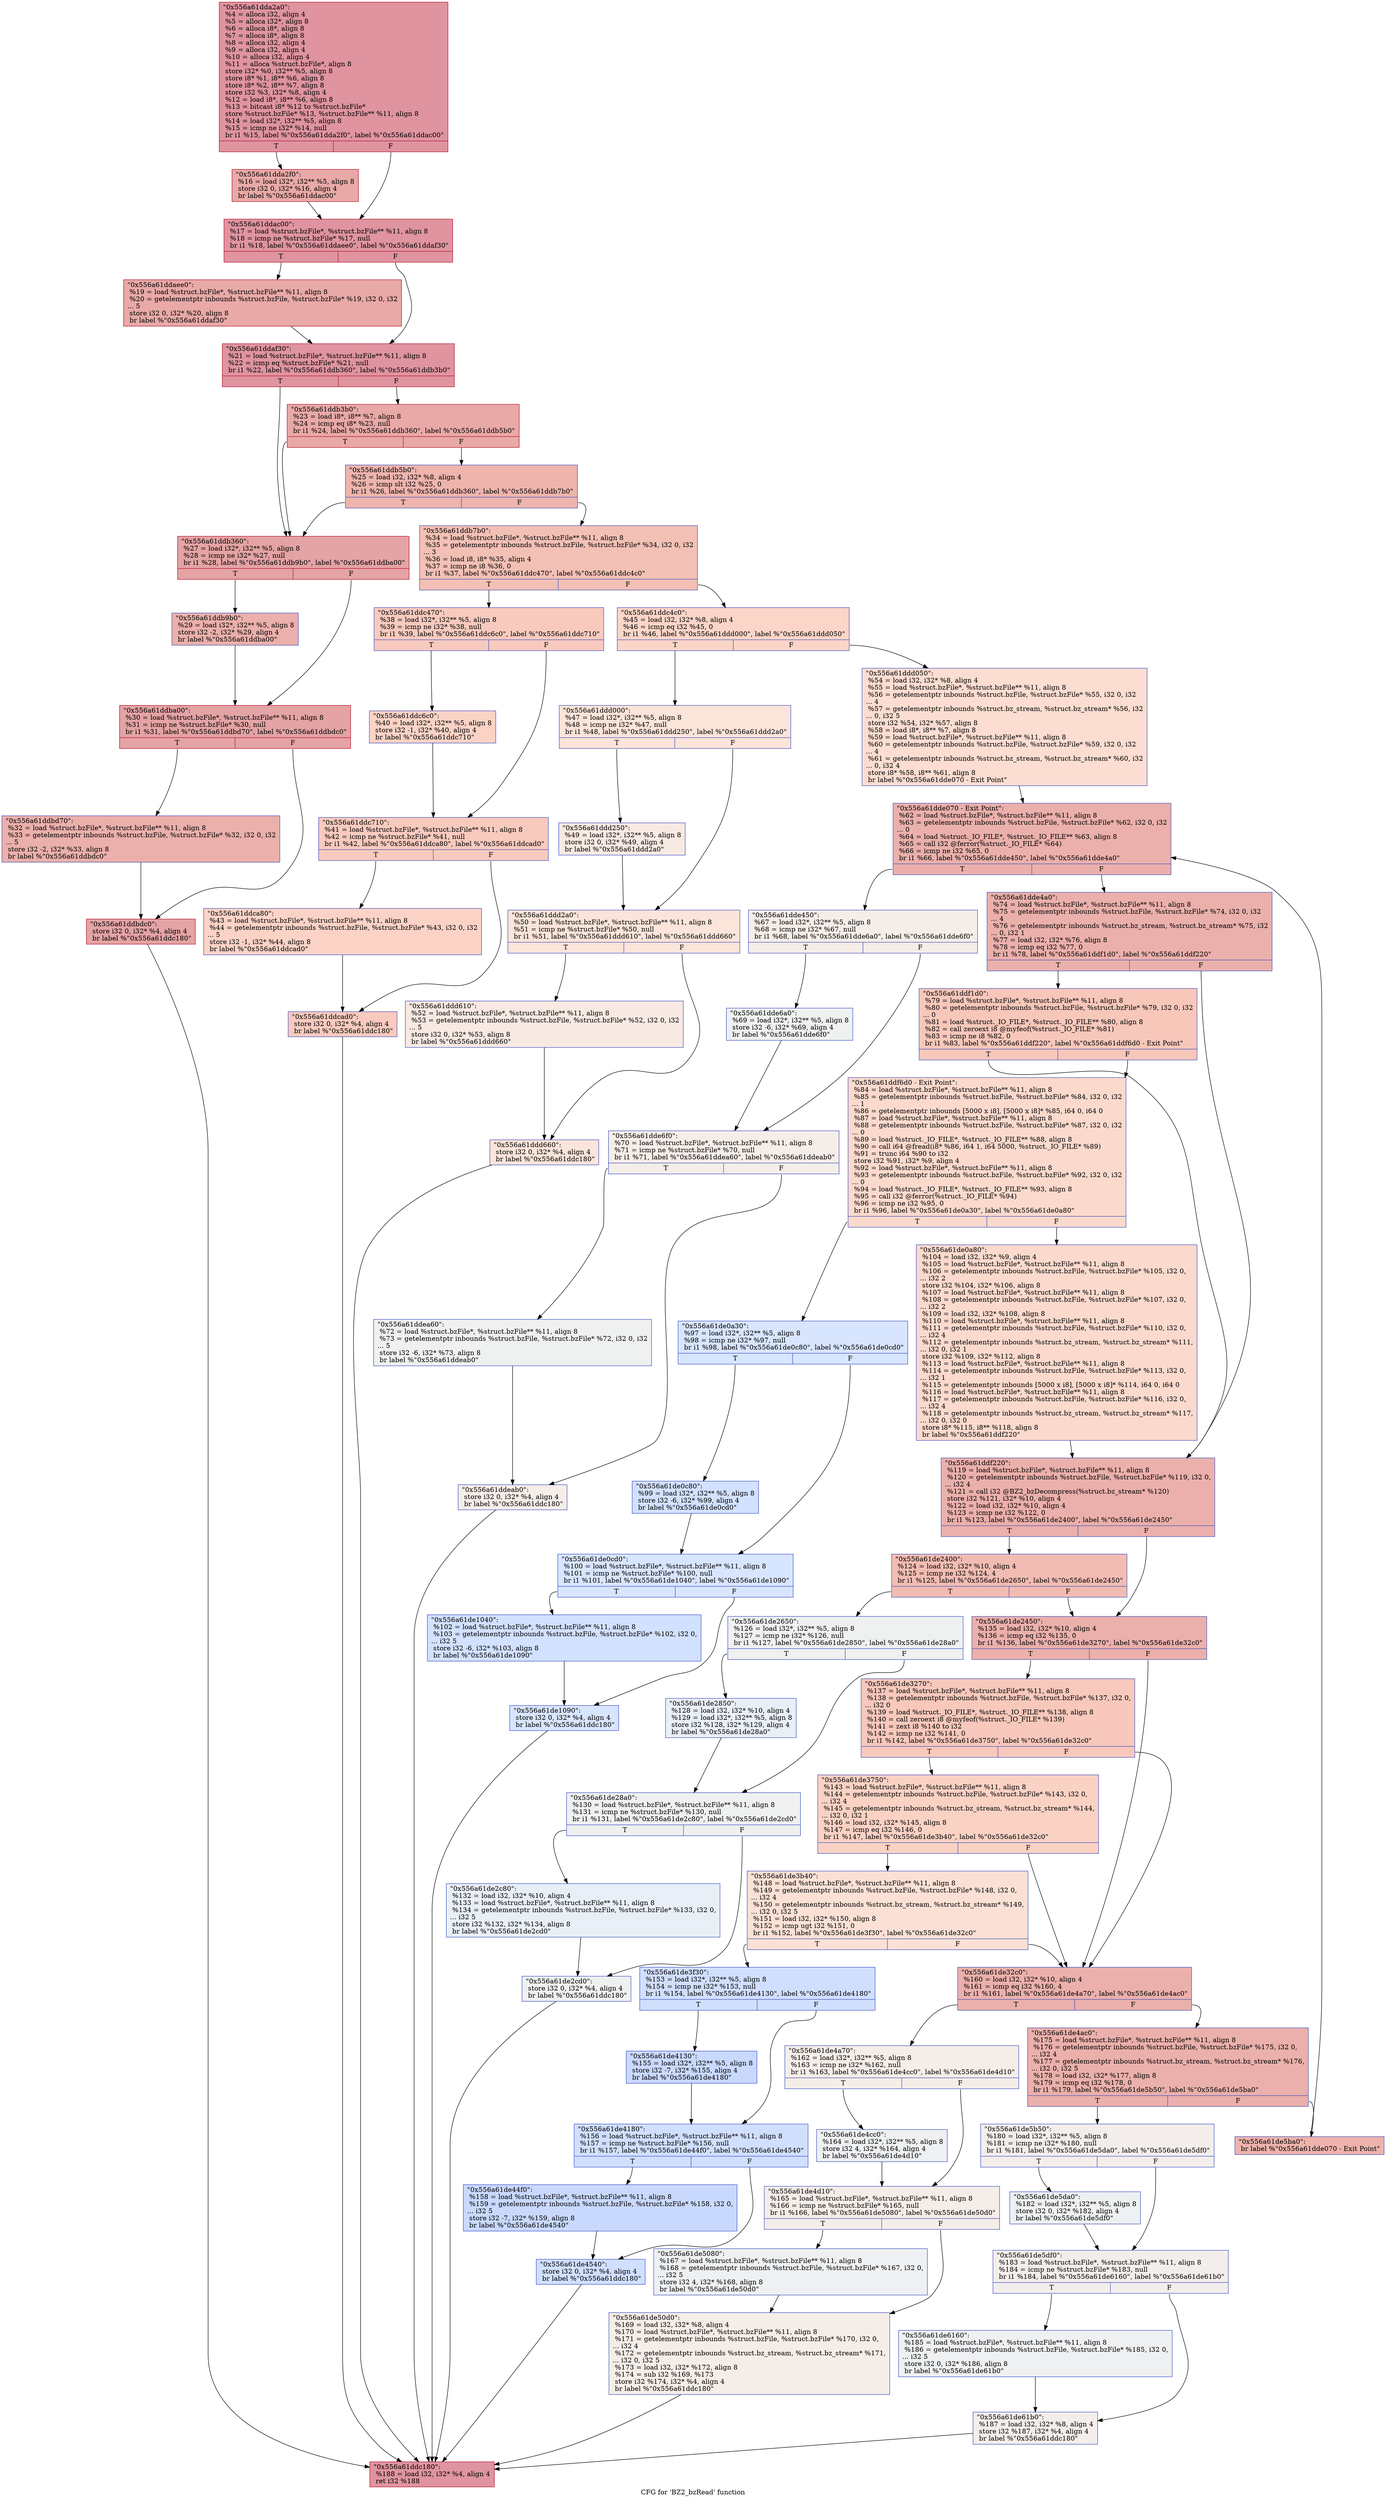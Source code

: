 digraph "CFG for 'BZ2_bzRead' function" {
	label="CFG for 'BZ2_bzRead' function";

	Node0x556a61dda2a0 [shape=record,color="#b70d28ff", style=filled, fillcolor="#b70d2870",label="{\"0x556a61dda2a0\":\l  %4 = alloca i32, align 4\l  %5 = alloca i32*, align 8\l  %6 = alloca i8*, align 8\l  %7 = alloca i8*, align 8\l  %8 = alloca i32, align 4\l  %9 = alloca i32, align 4\l  %10 = alloca i32, align 4\l  %11 = alloca %struct.bzFile*, align 8\l  store i32* %0, i32** %5, align 8\l  store i8* %1, i8** %6, align 8\l  store i8* %2, i8** %7, align 8\l  store i32 %3, i32* %8, align 4\l  %12 = load i8*, i8** %6, align 8\l  %13 = bitcast i8* %12 to %struct.bzFile*\l  store %struct.bzFile* %13, %struct.bzFile** %11, align 8\l  %14 = load i32*, i32** %5, align 8\l  %15 = icmp ne i32* %14, null\l  br i1 %15, label %\"0x556a61dda2f0\", label %\"0x556a61ddac00\"\l|{<s0>T|<s1>F}}"];
	Node0x556a61dda2a0:s0 -> Node0x556a61dda2f0;
	Node0x556a61dda2a0:s1 -> Node0x556a61ddac00;
	Node0x556a61dda2f0 [shape=record,color="#b70d28ff", style=filled, fillcolor="#ca3b3770",label="{\"0x556a61dda2f0\":                                 \l  %16 = load i32*, i32** %5, align 8\l  store i32 0, i32* %16, align 4\l  br label %\"0x556a61ddac00\"\l}"];
	Node0x556a61dda2f0 -> Node0x556a61ddac00;
	Node0x556a61ddac00 [shape=record,color="#b70d28ff", style=filled, fillcolor="#b70d2870",label="{\"0x556a61ddac00\":                                 \l  %17 = load %struct.bzFile*, %struct.bzFile** %11, align 8\l  %18 = icmp ne %struct.bzFile* %17, null\l  br i1 %18, label %\"0x556a61ddaee0\", label %\"0x556a61ddaf30\"\l|{<s0>T|<s1>F}}"];
	Node0x556a61ddac00:s0 -> Node0x556a61ddaee0;
	Node0x556a61ddac00:s1 -> Node0x556a61ddaf30;
	Node0x556a61ddaee0 [shape=record,color="#b70d28ff", style=filled, fillcolor="#ca3b3770",label="{\"0x556a61ddaee0\":                                 \l  %19 = load %struct.bzFile*, %struct.bzFile** %11, align 8\l  %20 = getelementptr inbounds %struct.bzFile, %struct.bzFile* %19, i32 0, i32\l... 5\l  store i32 0, i32* %20, align 8\l  br label %\"0x556a61ddaf30\"\l}"];
	Node0x556a61ddaee0 -> Node0x556a61ddaf30;
	Node0x556a61ddaf30 [shape=record,color="#b70d28ff", style=filled, fillcolor="#b70d2870",label="{\"0x556a61ddaf30\":                                 \l  %21 = load %struct.bzFile*, %struct.bzFile** %11, align 8\l  %22 = icmp eq %struct.bzFile* %21, null\l  br i1 %22, label %\"0x556a61ddb360\", label %\"0x556a61ddb3b0\"\l|{<s0>T|<s1>F}}"];
	Node0x556a61ddaf30:s0 -> Node0x556a61ddb360;
	Node0x556a61ddaf30:s1 -> Node0x556a61ddb3b0;
	Node0x556a61ddb3b0 [shape=record,color="#b70d28ff", style=filled, fillcolor="#ca3b3770",label="{\"0x556a61ddb3b0\":                                 \l  %23 = load i8*, i8** %7, align 8\l  %24 = icmp eq i8* %23, null\l  br i1 %24, label %\"0x556a61ddb360\", label %\"0x556a61ddb5b0\"\l|{<s0>T|<s1>F}}"];
	Node0x556a61ddb3b0:s0 -> Node0x556a61ddb360;
	Node0x556a61ddb3b0:s1 -> Node0x556a61ddb5b0;
	Node0x556a61ddb5b0 [shape=record,color="#3d50c3ff", style=filled, fillcolor="#d8564670",label="{\"0x556a61ddb5b0\":                                 \l  %25 = load i32, i32* %8, align 4\l  %26 = icmp slt i32 %25, 0\l  br i1 %26, label %\"0x556a61ddb360\", label %\"0x556a61ddb7b0\"\l|{<s0>T|<s1>F}}"];
	Node0x556a61ddb5b0:s0 -> Node0x556a61ddb360;
	Node0x556a61ddb5b0:s1 -> Node0x556a61ddb7b0;
	Node0x556a61ddb360 [shape=record,color="#b70d28ff", style=filled, fillcolor="#c32e3170",label="{\"0x556a61ddb360\":                                 \l  %27 = load i32*, i32** %5, align 8\l  %28 = icmp ne i32* %27, null\l  br i1 %28, label %\"0x556a61ddb9b0\", label %\"0x556a61ddba00\"\l|{<s0>T|<s1>F}}"];
	Node0x556a61ddb360:s0 -> Node0x556a61ddb9b0;
	Node0x556a61ddb360:s1 -> Node0x556a61ddba00;
	Node0x556a61ddb9b0 [shape=record,color="#3d50c3ff", style=filled, fillcolor="#d24b4070",label="{\"0x556a61ddb9b0\":                                 \l  %29 = load i32*, i32** %5, align 8\l  store i32 -2, i32* %29, align 4\l  br label %\"0x556a61ddba00\"\l}"];
	Node0x556a61ddb9b0 -> Node0x556a61ddba00;
	Node0x556a61ddba00 [shape=record,color="#b70d28ff", style=filled, fillcolor="#c32e3170",label="{\"0x556a61ddba00\":                                 \l  %30 = load %struct.bzFile*, %struct.bzFile** %11, align 8\l  %31 = icmp ne %struct.bzFile* %30, null\l  br i1 %31, label %\"0x556a61ddbd70\", label %\"0x556a61ddbdc0\"\l|{<s0>T|<s1>F}}"];
	Node0x556a61ddba00:s0 -> Node0x556a61ddbd70;
	Node0x556a61ddba00:s1 -> Node0x556a61ddbdc0;
	Node0x556a61ddbd70 [shape=record,color="#3d50c3ff", style=filled, fillcolor="#d24b4070",label="{\"0x556a61ddbd70\":                                 \l  %32 = load %struct.bzFile*, %struct.bzFile** %11, align 8\l  %33 = getelementptr inbounds %struct.bzFile, %struct.bzFile* %32, i32 0, i32\l... 5\l  store i32 -2, i32* %33, align 8\l  br label %\"0x556a61ddbdc0\"\l}"];
	Node0x556a61ddbd70 -> Node0x556a61ddbdc0;
	Node0x556a61ddbdc0 [shape=record,color="#b70d28ff", style=filled, fillcolor="#c32e3170",label="{\"0x556a61ddbdc0\":                                 \l  store i32 0, i32* %4, align 4\l  br label %\"0x556a61ddc180\"\l}"];
	Node0x556a61ddbdc0 -> Node0x556a61ddc180;
	Node0x556a61ddb7b0 [shape=record,color="#3d50c3ff", style=filled, fillcolor="#e5705870",label="{\"0x556a61ddb7b0\":                                 \l  %34 = load %struct.bzFile*, %struct.bzFile** %11, align 8\l  %35 = getelementptr inbounds %struct.bzFile, %struct.bzFile* %34, i32 0, i32\l... 3\l  %36 = load i8, i8* %35, align 4\l  %37 = icmp ne i8 %36, 0\l  br i1 %37, label %\"0x556a61ddc470\", label %\"0x556a61ddc4c0\"\l|{<s0>T|<s1>F}}"];
	Node0x556a61ddb7b0:s0 -> Node0x556a61ddc470;
	Node0x556a61ddb7b0:s1 -> Node0x556a61ddc4c0;
	Node0x556a61ddc470 [shape=record,color="#3d50c3ff", style=filled, fillcolor="#ef886b70",label="{\"0x556a61ddc470\":                                 \l  %38 = load i32*, i32** %5, align 8\l  %39 = icmp ne i32* %38, null\l  br i1 %39, label %\"0x556a61ddc6c0\", label %\"0x556a61ddc710\"\l|{<s0>T|<s1>F}}"];
	Node0x556a61ddc470:s0 -> Node0x556a61ddc6c0;
	Node0x556a61ddc470:s1 -> Node0x556a61ddc710;
	Node0x556a61ddc6c0 [shape=record,color="#3d50c3ff", style=filled, fillcolor="#f59c7d70",label="{\"0x556a61ddc6c0\":                                 \l  %40 = load i32*, i32** %5, align 8\l  store i32 -1, i32* %40, align 4\l  br label %\"0x556a61ddc710\"\l}"];
	Node0x556a61ddc6c0 -> Node0x556a61ddc710;
	Node0x556a61ddc710 [shape=record,color="#3d50c3ff", style=filled, fillcolor="#ef886b70",label="{\"0x556a61ddc710\":                                 \l  %41 = load %struct.bzFile*, %struct.bzFile** %11, align 8\l  %42 = icmp ne %struct.bzFile* %41, null\l  br i1 %42, label %\"0x556a61ddca80\", label %\"0x556a61ddcad0\"\l|{<s0>T|<s1>F}}"];
	Node0x556a61ddc710:s0 -> Node0x556a61ddca80;
	Node0x556a61ddc710:s1 -> Node0x556a61ddcad0;
	Node0x556a61ddca80 [shape=record,color="#3d50c3ff", style=filled, fillcolor="#f59c7d70",label="{\"0x556a61ddca80\":                                 \l  %43 = load %struct.bzFile*, %struct.bzFile** %11, align 8\l  %44 = getelementptr inbounds %struct.bzFile, %struct.bzFile* %43, i32 0, i32\l... 5\l  store i32 -1, i32* %44, align 8\l  br label %\"0x556a61ddcad0\"\l}"];
	Node0x556a61ddca80 -> Node0x556a61ddcad0;
	Node0x556a61ddcad0 [shape=record,color="#3d50c3ff", style=filled, fillcolor="#ef886b70",label="{\"0x556a61ddcad0\":                                 \l  store i32 0, i32* %4, align 4\l  br label %\"0x556a61ddc180\"\l}"];
	Node0x556a61ddcad0 -> Node0x556a61ddc180;
	Node0x556a61ddc4c0 [shape=record,color="#3d50c3ff", style=filled, fillcolor="#f5a08170",label="{\"0x556a61ddc4c0\":                                 \l  %45 = load i32, i32* %8, align 4\l  %46 = icmp eq i32 %45, 0\l  br i1 %46, label %\"0x556a61ddd000\", label %\"0x556a61ddd050\"\l|{<s0>T|<s1>F}}"];
	Node0x556a61ddc4c0:s0 -> Node0x556a61ddd000;
	Node0x556a61ddc4c0:s1 -> Node0x556a61ddd050;
	Node0x556a61ddd000 [shape=record,color="#3d50c3ff", style=filled, fillcolor="#f5c1a970",label="{\"0x556a61ddd000\":                                 \l  %47 = load i32*, i32** %5, align 8\l  %48 = icmp ne i32* %47, null\l  br i1 %48, label %\"0x556a61ddd250\", label %\"0x556a61ddd2a0\"\l|{<s0>T|<s1>F}}"];
	Node0x556a61ddd000:s0 -> Node0x556a61ddd250;
	Node0x556a61ddd000:s1 -> Node0x556a61ddd2a0;
	Node0x556a61ddd250 [shape=record,color="#3d50c3ff", style=filled, fillcolor="#efcebd70",label="{\"0x556a61ddd250\":                                 \l  %49 = load i32*, i32** %5, align 8\l  store i32 0, i32* %49, align 4\l  br label %\"0x556a61ddd2a0\"\l}"];
	Node0x556a61ddd250 -> Node0x556a61ddd2a0;
	Node0x556a61ddd2a0 [shape=record,color="#3d50c3ff", style=filled, fillcolor="#f5c1a970",label="{\"0x556a61ddd2a0\":                                 \l  %50 = load %struct.bzFile*, %struct.bzFile** %11, align 8\l  %51 = icmp ne %struct.bzFile* %50, null\l  br i1 %51, label %\"0x556a61ddd610\", label %\"0x556a61ddd660\"\l|{<s0>T|<s1>F}}"];
	Node0x556a61ddd2a0:s0 -> Node0x556a61ddd610;
	Node0x556a61ddd2a0:s1 -> Node0x556a61ddd660;
	Node0x556a61ddd610 [shape=record,color="#3d50c3ff", style=filled, fillcolor="#efcebd70",label="{\"0x556a61ddd610\":                                 \l  %52 = load %struct.bzFile*, %struct.bzFile** %11, align 8\l  %53 = getelementptr inbounds %struct.bzFile, %struct.bzFile* %52, i32 0, i32\l... 5\l  store i32 0, i32* %53, align 8\l  br label %\"0x556a61ddd660\"\l}"];
	Node0x556a61ddd610 -> Node0x556a61ddd660;
	Node0x556a61ddd660 [shape=record,color="#3d50c3ff", style=filled, fillcolor="#f5c1a970",label="{\"0x556a61ddd660\":                                 \l  store i32 0, i32* %4, align 4\l  br label %\"0x556a61ddc180\"\l}"];
	Node0x556a61ddd660 -> Node0x556a61ddc180;
	Node0x556a61ddd050 [shape=record,color="#3d50c3ff", style=filled, fillcolor="#f7b39670",label="{\"0x556a61ddd050\":                                 \l  %54 = load i32, i32* %8, align 4\l  %55 = load %struct.bzFile*, %struct.bzFile** %11, align 8\l  %56 = getelementptr inbounds %struct.bzFile, %struct.bzFile* %55, i32 0, i32\l... 4\l  %57 = getelementptr inbounds %struct.bz_stream, %struct.bz_stream* %56, i32\l... 0, i32 5\l  store i32 %54, i32* %57, align 8\l  %58 = load i8*, i8** %7, align 8\l  %59 = load %struct.bzFile*, %struct.bzFile** %11, align 8\l  %60 = getelementptr inbounds %struct.bzFile, %struct.bzFile* %59, i32 0, i32\l... 4\l  %61 = getelementptr inbounds %struct.bz_stream, %struct.bz_stream* %60, i32\l... 0, i32 4\l  store i8* %58, i8** %61, align 8\l  br label %\"0x556a61dde070 - Exit Point\"\l}"];
	Node0x556a61ddd050 -> Node0x556a61dde070;
	Node0x556a61dde070 [shape=record,color="#3d50c3ff", style=filled, fillcolor="#d24b4070",label="{\"0x556a61dde070 - Exit Point\":                    \l  %62 = load %struct.bzFile*, %struct.bzFile** %11, align 8\l  %63 = getelementptr inbounds %struct.bzFile, %struct.bzFile* %62, i32 0, i32\l... 0\l  %64 = load %struct._IO_FILE*, %struct._IO_FILE** %63, align 8\l  %65 = call i32 @ferror(%struct._IO_FILE* %64)\l  %66 = icmp ne i32 %65, 0\l  br i1 %66, label %\"0x556a61dde450\", label %\"0x556a61dde4a0\"\l|{<s0>T|<s1>F}}"];
	Node0x556a61dde070:s0 -> Node0x556a61dde450;
	Node0x556a61dde070:s1 -> Node0x556a61dde4a0;
	Node0x556a61dde450 [shape=record,color="#3d50c3ff", style=filled, fillcolor="#e8d6cc70",label="{\"0x556a61dde450\":                                 \l  %67 = load i32*, i32** %5, align 8\l  %68 = icmp ne i32* %67, null\l  br i1 %68, label %\"0x556a61dde6a0\", label %\"0x556a61dde6f0\"\l|{<s0>T|<s1>F}}"];
	Node0x556a61dde450:s0 -> Node0x556a61dde6a0;
	Node0x556a61dde450:s1 -> Node0x556a61dde6f0;
	Node0x556a61dde6a0 [shape=record,color="#3d50c3ff", style=filled, fillcolor="#dbdcde70",label="{\"0x556a61dde6a0\":                                 \l  %69 = load i32*, i32** %5, align 8\l  store i32 -6, i32* %69, align 4\l  br label %\"0x556a61dde6f0\"\l}"];
	Node0x556a61dde6a0 -> Node0x556a61dde6f0;
	Node0x556a61dde6f0 [shape=record,color="#3d50c3ff", style=filled, fillcolor="#e8d6cc70",label="{\"0x556a61dde6f0\":                                 \l  %70 = load %struct.bzFile*, %struct.bzFile** %11, align 8\l  %71 = icmp ne %struct.bzFile* %70, null\l  br i1 %71, label %\"0x556a61ddea60\", label %\"0x556a61ddeab0\"\l|{<s0>T|<s1>F}}"];
	Node0x556a61dde6f0:s0 -> Node0x556a61ddea60;
	Node0x556a61dde6f0:s1 -> Node0x556a61ddeab0;
	Node0x556a61ddea60 [shape=record,color="#3d50c3ff", style=filled, fillcolor="#dbdcde70",label="{\"0x556a61ddea60\":                                 \l  %72 = load %struct.bzFile*, %struct.bzFile** %11, align 8\l  %73 = getelementptr inbounds %struct.bzFile, %struct.bzFile* %72, i32 0, i32\l... 5\l  store i32 -6, i32* %73, align 8\l  br label %\"0x556a61ddeab0\"\l}"];
	Node0x556a61ddea60 -> Node0x556a61ddeab0;
	Node0x556a61ddeab0 [shape=record,color="#3d50c3ff", style=filled, fillcolor="#e8d6cc70",label="{\"0x556a61ddeab0\":                                 \l  store i32 0, i32* %4, align 4\l  br label %\"0x556a61ddc180\"\l}"];
	Node0x556a61ddeab0 -> Node0x556a61ddc180;
	Node0x556a61dde4a0 [shape=record,color="#3d50c3ff", style=filled, fillcolor="#d24b4070",label="{\"0x556a61dde4a0\":                                 \l  %74 = load %struct.bzFile*, %struct.bzFile** %11, align 8\l  %75 = getelementptr inbounds %struct.bzFile, %struct.bzFile* %74, i32 0, i32\l... 4\l  %76 = getelementptr inbounds %struct.bz_stream, %struct.bz_stream* %75, i32\l... 0, i32 1\l  %77 = load i32, i32* %76, align 8\l  %78 = icmp eq i32 %77, 0\l  br i1 %78, label %\"0x556a61ddf1d0\", label %\"0x556a61ddf220\"\l|{<s0>T|<s1>F}}"];
	Node0x556a61dde4a0:s0 -> Node0x556a61ddf1d0;
	Node0x556a61dde4a0:s1 -> Node0x556a61ddf220;
	Node0x556a61ddf1d0 [shape=record,color="#3d50c3ff", style=filled, fillcolor="#ec7f6370",label="{\"0x556a61ddf1d0\":                                 \l  %79 = load %struct.bzFile*, %struct.bzFile** %11, align 8\l  %80 = getelementptr inbounds %struct.bzFile, %struct.bzFile* %79, i32 0, i32\l... 0\l  %81 = load %struct._IO_FILE*, %struct._IO_FILE** %80, align 8\l  %82 = call zeroext i8 @myfeof(%struct._IO_FILE* %81)\l  %83 = icmp ne i8 %82, 0\l  br i1 %83, label %\"0x556a61ddf220\", label %\"0x556a61ddf6d0 - Exit Point\"\l|{<s0>T|<s1>F}}"];
	Node0x556a61ddf1d0:s0 -> Node0x556a61ddf220;
	Node0x556a61ddf1d0:s1 -> Node0x556a61ddf6d0;
	Node0x556a61ddf6d0 [shape=record,color="#3d50c3ff", style=filled, fillcolor="#f7ac8e70",label="{\"0x556a61ddf6d0 - Exit Point\":                    \l  %84 = load %struct.bzFile*, %struct.bzFile** %11, align 8\l  %85 = getelementptr inbounds %struct.bzFile, %struct.bzFile* %84, i32 0, i32\l... 1\l  %86 = getelementptr inbounds [5000 x i8], [5000 x i8]* %85, i64 0, i64 0\l  %87 = load %struct.bzFile*, %struct.bzFile** %11, align 8\l  %88 = getelementptr inbounds %struct.bzFile, %struct.bzFile* %87, i32 0, i32\l... 0\l  %89 = load %struct._IO_FILE*, %struct._IO_FILE** %88, align 8\l  %90 = call i64 @fread(i8* %86, i64 1, i64 5000, %struct._IO_FILE* %89)\l  %91 = trunc i64 %90 to i32\l  store i32 %91, i32* %9, align 4\l  %92 = load %struct.bzFile*, %struct.bzFile** %11, align 8\l  %93 = getelementptr inbounds %struct.bzFile, %struct.bzFile* %92, i32 0, i32\l... 0\l  %94 = load %struct._IO_FILE*, %struct._IO_FILE** %93, align 8\l  %95 = call i32 @ferror(%struct._IO_FILE* %94)\l  %96 = icmp ne i32 %95, 0\l  br i1 %96, label %\"0x556a61de0a30\", label %\"0x556a61de0a80\"\l|{<s0>T|<s1>F}}"];
	Node0x556a61ddf6d0:s0 -> Node0x556a61de0a30;
	Node0x556a61ddf6d0:s1 -> Node0x556a61de0a80;
	Node0x556a61de0a30 [shape=record,color="#3d50c3ff", style=filled, fillcolor="#a7c5fe70",label="{\"0x556a61de0a30\":                                 \l  %97 = load i32*, i32** %5, align 8\l  %98 = icmp ne i32* %97, null\l  br i1 %98, label %\"0x556a61de0c80\", label %\"0x556a61de0cd0\"\l|{<s0>T|<s1>F}}"];
	Node0x556a61de0a30:s0 -> Node0x556a61de0c80;
	Node0x556a61de0a30:s1 -> Node0x556a61de0cd0;
	Node0x556a61de0c80 [shape=record,color="#3d50c3ff", style=filled, fillcolor="#9abbff70",label="{\"0x556a61de0c80\":                                 \l  %99 = load i32*, i32** %5, align 8\l  store i32 -6, i32* %99, align 4\l  br label %\"0x556a61de0cd0\"\l}"];
	Node0x556a61de0c80 -> Node0x556a61de0cd0;
	Node0x556a61de0cd0 [shape=record,color="#3d50c3ff", style=filled, fillcolor="#a7c5fe70",label="{\"0x556a61de0cd0\":                                 \l  %100 = load %struct.bzFile*, %struct.bzFile** %11, align 8\l  %101 = icmp ne %struct.bzFile* %100, null\l  br i1 %101, label %\"0x556a61de1040\", label %\"0x556a61de1090\"\l|{<s0>T|<s1>F}}"];
	Node0x556a61de0cd0:s0 -> Node0x556a61de1040;
	Node0x556a61de0cd0:s1 -> Node0x556a61de1090;
	Node0x556a61de1040 [shape=record,color="#3d50c3ff", style=filled, fillcolor="#9abbff70",label="{\"0x556a61de1040\":                                 \l  %102 = load %struct.bzFile*, %struct.bzFile** %11, align 8\l  %103 = getelementptr inbounds %struct.bzFile, %struct.bzFile* %102, i32 0,\l... i32 5\l  store i32 -6, i32* %103, align 8\l  br label %\"0x556a61de1090\"\l}"];
	Node0x556a61de1040 -> Node0x556a61de1090;
	Node0x556a61de1090 [shape=record,color="#3d50c3ff", style=filled, fillcolor="#a7c5fe70",label="{\"0x556a61de1090\":                                 \l  store i32 0, i32* %4, align 4\l  br label %\"0x556a61ddc180\"\l}"];
	Node0x556a61de1090 -> Node0x556a61ddc180;
	Node0x556a61de0a80 [shape=record,color="#3d50c3ff", style=filled, fillcolor="#f7ac8e70",label="{\"0x556a61de0a80\":                                 \l  %104 = load i32, i32* %9, align 4\l  %105 = load %struct.bzFile*, %struct.bzFile** %11, align 8\l  %106 = getelementptr inbounds %struct.bzFile, %struct.bzFile* %105, i32 0,\l... i32 2\l  store i32 %104, i32* %106, align 8\l  %107 = load %struct.bzFile*, %struct.bzFile** %11, align 8\l  %108 = getelementptr inbounds %struct.bzFile, %struct.bzFile* %107, i32 0,\l... i32 2\l  %109 = load i32, i32* %108, align 8\l  %110 = load %struct.bzFile*, %struct.bzFile** %11, align 8\l  %111 = getelementptr inbounds %struct.bzFile, %struct.bzFile* %110, i32 0,\l... i32 4\l  %112 = getelementptr inbounds %struct.bz_stream, %struct.bz_stream* %111,\l... i32 0, i32 1\l  store i32 %109, i32* %112, align 8\l  %113 = load %struct.bzFile*, %struct.bzFile** %11, align 8\l  %114 = getelementptr inbounds %struct.bzFile, %struct.bzFile* %113, i32 0,\l... i32 1\l  %115 = getelementptr inbounds [5000 x i8], [5000 x i8]* %114, i64 0, i64 0\l  %116 = load %struct.bzFile*, %struct.bzFile** %11, align 8\l  %117 = getelementptr inbounds %struct.bzFile, %struct.bzFile* %116, i32 0,\l... i32 4\l  %118 = getelementptr inbounds %struct.bz_stream, %struct.bz_stream* %117,\l... i32 0, i32 0\l  store i8* %115, i8** %118, align 8\l  br label %\"0x556a61ddf220\"\l}"];
	Node0x556a61de0a80 -> Node0x556a61ddf220;
	Node0x556a61ddf220 [shape=record,color="#3d50c3ff", style=filled, fillcolor="#d24b4070",label="{\"0x556a61ddf220\":                                 \l  %119 = load %struct.bzFile*, %struct.bzFile** %11, align 8\l  %120 = getelementptr inbounds %struct.bzFile, %struct.bzFile* %119, i32 0,\l... i32 4\l  %121 = call i32 @BZ2_bzDecompress(%struct.bz_stream* %120)\l  store i32 %121, i32* %10, align 4\l  %122 = load i32, i32* %10, align 4\l  %123 = icmp ne i32 %122, 0\l  br i1 %123, label %\"0x556a61de2400\", label %\"0x556a61de2450\"\l|{<s0>T|<s1>F}}"];
	Node0x556a61ddf220:s0 -> Node0x556a61de2400;
	Node0x556a61ddf220:s1 -> Node0x556a61de2450;
	Node0x556a61de2400 [shape=record,color="#3d50c3ff", style=filled, fillcolor="#e1675170",label="{\"0x556a61de2400\":                                 \l  %124 = load i32, i32* %10, align 4\l  %125 = icmp ne i32 %124, 4\l  br i1 %125, label %\"0x556a61de2650\", label %\"0x556a61de2450\"\l|{<s0>T|<s1>F}}"];
	Node0x556a61de2400:s0 -> Node0x556a61de2650;
	Node0x556a61de2400:s1 -> Node0x556a61de2450;
	Node0x556a61de2650 [shape=record,color="#3d50c3ff", style=filled, fillcolor="#dbdcde70",label="{\"0x556a61de2650\":                                 \l  %126 = load i32*, i32** %5, align 8\l  %127 = icmp ne i32* %126, null\l  br i1 %127, label %\"0x556a61de2850\", label %\"0x556a61de28a0\"\l|{<s0>T|<s1>F}}"];
	Node0x556a61de2650:s0 -> Node0x556a61de2850;
	Node0x556a61de2650:s1 -> Node0x556a61de28a0;
	Node0x556a61de2850 [shape=record,color="#3d50c3ff", style=filled, fillcolor="#cedaeb70",label="{\"0x556a61de2850\":                                 \l  %128 = load i32, i32* %10, align 4\l  %129 = load i32*, i32** %5, align 8\l  store i32 %128, i32* %129, align 4\l  br label %\"0x556a61de28a0\"\l}"];
	Node0x556a61de2850 -> Node0x556a61de28a0;
	Node0x556a61de28a0 [shape=record,color="#3d50c3ff", style=filled, fillcolor="#dbdcde70",label="{\"0x556a61de28a0\":                                 \l  %130 = load %struct.bzFile*, %struct.bzFile** %11, align 8\l  %131 = icmp ne %struct.bzFile* %130, null\l  br i1 %131, label %\"0x556a61de2c80\", label %\"0x556a61de2cd0\"\l|{<s0>T|<s1>F}}"];
	Node0x556a61de28a0:s0 -> Node0x556a61de2c80;
	Node0x556a61de28a0:s1 -> Node0x556a61de2cd0;
	Node0x556a61de2c80 [shape=record,color="#3d50c3ff", style=filled, fillcolor="#cedaeb70",label="{\"0x556a61de2c80\":                                 \l  %132 = load i32, i32* %10, align 4\l  %133 = load %struct.bzFile*, %struct.bzFile** %11, align 8\l  %134 = getelementptr inbounds %struct.bzFile, %struct.bzFile* %133, i32 0,\l... i32 5\l  store i32 %132, i32* %134, align 8\l  br label %\"0x556a61de2cd0\"\l}"];
	Node0x556a61de2c80 -> Node0x556a61de2cd0;
	Node0x556a61de2cd0 [shape=record,color="#3d50c3ff", style=filled, fillcolor="#dbdcde70",label="{\"0x556a61de2cd0\":                                 \l  store i32 0, i32* %4, align 4\l  br label %\"0x556a61ddc180\"\l}"];
	Node0x556a61de2cd0 -> Node0x556a61ddc180;
	Node0x556a61de2450 [shape=record,color="#3d50c3ff", style=filled, fillcolor="#d24b4070",label="{\"0x556a61de2450\":                                 \l  %135 = load i32, i32* %10, align 4\l  %136 = icmp eq i32 %135, 0\l  br i1 %136, label %\"0x556a61de3270\", label %\"0x556a61de32c0\"\l|{<s0>T|<s1>F}}"];
	Node0x556a61de2450:s0 -> Node0x556a61de3270;
	Node0x556a61de2450:s1 -> Node0x556a61de32c0;
	Node0x556a61de3270 [shape=record,color="#3d50c3ff", style=filled, fillcolor="#ed836670",label="{\"0x556a61de3270\":                                 \l  %137 = load %struct.bzFile*, %struct.bzFile** %11, align 8\l  %138 = getelementptr inbounds %struct.bzFile, %struct.bzFile* %137, i32 0,\l... i32 0\l  %139 = load %struct._IO_FILE*, %struct._IO_FILE** %138, align 8\l  %140 = call zeroext i8 @myfeof(%struct._IO_FILE* %139)\l  %141 = zext i8 %140 to i32\l  %142 = icmp ne i32 %141, 0\l  br i1 %142, label %\"0x556a61de3750\", label %\"0x556a61de32c0\"\l|{<s0>T|<s1>F}}"];
	Node0x556a61de3270:s0 -> Node0x556a61de3750;
	Node0x556a61de3270:s1 -> Node0x556a61de32c0;
	Node0x556a61de3750 [shape=record,color="#3d50c3ff", style=filled, fillcolor="#f4987a70",label="{\"0x556a61de3750\":                                 \l  %143 = load %struct.bzFile*, %struct.bzFile** %11, align 8\l  %144 = getelementptr inbounds %struct.bzFile, %struct.bzFile* %143, i32 0,\l... i32 4\l  %145 = getelementptr inbounds %struct.bz_stream, %struct.bz_stream* %144,\l... i32 0, i32 1\l  %146 = load i32, i32* %145, align 8\l  %147 = icmp eq i32 %146, 0\l  br i1 %147, label %\"0x556a61de3b40\", label %\"0x556a61de32c0\"\l|{<s0>T|<s1>F}}"];
	Node0x556a61de3750:s0 -> Node0x556a61de3b40;
	Node0x556a61de3750:s1 -> Node0x556a61de32c0;
	Node0x556a61de3b40 [shape=record,color="#3d50c3ff", style=filled, fillcolor="#f7bca170",label="{\"0x556a61de3b40\":                                 \l  %148 = load %struct.bzFile*, %struct.bzFile** %11, align 8\l  %149 = getelementptr inbounds %struct.bzFile, %struct.bzFile* %148, i32 0,\l... i32 4\l  %150 = getelementptr inbounds %struct.bz_stream, %struct.bz_stream* %149,\l... i32 0, i32 5\l  %151 = load i32, i32* %150, align 8\l  %152 = icmp ugt i32 %151, 0\l  br i1 %152, label %\"0x556a61de3f30\", label %\"0x556a61de32c0\"\l|{<s0>T|<s1>F}}"];
	Node0x556a61de3b40:s0 -> Node0x556a61de3f30;
	Node0x556a61de3b40:s1 -> Node0x556a61de32c0;
	Node0x556a61de3f30 [shape=record,color="#3d50c3ff", style=filled, fillcolor="#96b7ff70",label="{\"0x556a61de3f30\":                                 \l  %153 = load i32*, i32** %5, align 8\l  %154 = icmp ne i32* %153, null\l  br i1 %154, label %\"0x556a61de4130\", label %\"0x556a61de4180\"\l|{<s0>T|<s1>F}}"];
	Node0x556a61de3f30:s0 -> Node0x556a61de4130;
	Node0x556a61de3f30:s1 -> Node0x556a61de4180;
	Node0x556a61de4130 [shape=record,color="#3d50c3ff", style=filled, fillcolor="#85a8fc70",label="{\"0x556a61de4130\":                                 \l  %155 = load i32*, i32** %5, align 8\l  store i32 -7, i32* %155, align 4\l  br label %\"0x556a61de4180\"\l}"];
	Node0x556a61de4130 -> Node0x556a61de4180;
	Node0x556a61de4180 [shape=record,color="#3d50c3ff", style=filled, fillcolor="#96b7ff70",label="{\"0x556a61de4180\":                                 \l  %156 = load %struct.bzFile*, %struct.bzFile** %11, align 8\l  %157 = icmp ne %struct.bzFile* %156, null\l  br i1 %157, label %\"0x556a61de44f0\", label %\"0x556a61de4540\"\l|{<s0>T|<s1>F}}"];
	Node0x556a61de4180:s0 -> Node0x556a61de44f0;
	Node0x556a61de4180:s1 -> Node0x556a61de4540;
	Node0x556a61de44f0 [shape=record,color="#3d50c3ff", style=filled, fillcolor="#85a8fc70",label="{\"0x556a61de44f0\":                                 \l  %158 = load %struct.bzFile*, %struct.bzFile** %11, align 8\l  %159 = getelementptr inbounds %struct.bzFile, %struct.bzFile* %158, i32 0,\l... i32 5\l  store i32 -7, i32* %159, align 8\l  br label %\"0x556a61de4540\"\l}"];
	Node0x556a61de44f0 -> Node0x556a61de4540;
	Node0x556a61de4540 [shape=record,color="#3d50c3ff", style=filled, fillcolor="#96b7ff70",label="{\"0x556a61de4540\":                                 \l  store i32 0, i32* %4, align 4\l  br label %\"0x556a61ddc180\"\l}"];
	Node0x556a61de4540 -> Node0x556a61ddc180;
	Node0x556a61de32c0 [shape=record,color="#3d50c3ff", style=filled, fillcolor="#d24b4070",label="{\"0x556a61de32c0\":                                 \l  %160 = load i32, i32* %10, align 4\l  %161 = icmp eq i32 %160, 4\l  br i1 %161, label %\"0x556a61de4a70\", label %\"0x556a61de4ac0\"\l|{<s0>T|<s1>F}}"];
	Node0x556a61de32c0:s0 -> Node0x556a61de4a70;
	Node0x556a61de32c0:s1 -> Node0x556a61de4ac0;
	Node0x556a61de4a70 [shape=record,color="#3d50c3ff", style=filled, fillcolor="#e8d6cc70",label="{\"0x556a61de4a70\":                                 \l  %162 = load i32*, i32** %5, align 8\l  %163 = icmp ne i32* %162, null\l  br i1 %163, label %\"0x556a61de4cc0\", label %\"0x556a61de4d10\"\l|{<s0>T|<s1>F}}"];
	Node0x556a61de4a70:s0 -> Node0x556a61de4cc0;
	Node0x556a61de4a70:s1 -> Node0x556a61de4d10;
	Node0x556a61de4cc0 [shape=record,color="#3d50c3ff", style=filled, fillcolor="#d9dce170",label="{\"0x556a61de4cc0\":                                 \l  %164 = load i32*, i32** %5, align 8\l  store i32 4, i32* %164, align 4\l  br label %\"0x556a61de4d10\"\l}"];
	Node0x556a61de4cc0 -> Node0x556a61de4d10;
	Node0x556a61de4d10 [shape=record,color="#3d50c3ff", style=filled, fillcolor="#e8d6cc70",label="{\"0x556a61de4d10\":                                 \l  %165 = load %struct.bzFile*, %struct.bzFile** %11, align 8\l  %166 = icmp ne %struct.bzFile* %165, null\l  br i1 %166, label %\"0x556a61de5080\", label %\"0x556a61de50d0\"\l|{<s0>T|<s1>F}}"];
	Node0x556a61de4d10:s0 -> Node0x556a61de5080;
	Node0x556a61de4d10:s1 -> Node0x556a61de50d0;
	Node0x556a61de5080 [shape=record,color="#3d50c3ff", style=filled, fillcolor="#d9dce170",label="{\"0x556a61de5080\":                                 \l  %167 = load %struct.bzFile*, %struct.bzFile** %11, align 8\l  %168 = getelementptr inbounds %struct.bzFile, %struct.bzFile* %167, i32 0,\l... i32 5\l  store i32 4, i32* %168, align 8\l  br label %\"0x556a61de50d0\"\l}"];
	Node0x556a61de5080 -> Node0x556a61de50d0;
	Node0x556a61de50d0 [shape=record,color="#3d50c3ff", style=filled, fillcolor="#e8d6cc70",label="{\"0x556a61de50d0\":                                 \l  %169 = load i32, i32* %8, align 4\l  %170 = load %struct.bzFile*, %struct.bzFile** %11, align 8\l  %171 = getelementptr inbounds %struct.bzFile, %struct.bzFile* %170, i32 0,\l... i32 4\l  %172 = getelementptr inbounds %struct.bz_stream, %struct.bz_stream* %171,\l... i32 0, i32 5\l  %173 = load i32, i32* %172, align 8\l  %174 = sub i32 %169, %173\l  store i32 %174, i32* %4, align 4\l  br label %\"0x556a61ddc180\"\l}"];
	Node0x556a61de50d0 -> Node0x556a61ddc180;
	Node0x556a61de4ac0 [shape=record,color="#3d50c3ff", style=filled, fillcolor="#d24b4070",label="{\"0x556a61de4ac0\":                                 \l  %175 = load %struct.bzFile*, %struct.bzFile** %11, align 8\l  %176 = getelementptr inbounds %struct.bzFile, %struct.bzFile* %175, i32 0,\l... i32 4\l  %177 = getelementptr inbounds %struct.bz_stream, %struct.bz_stream* %176,\l... i32 0, i32 5\l  %178 = load i32, i32* %177, align 8\l  %179 = icmp eq i32 %178, 0\l  br i1 %179, label %\"0x556a61de5b50\", label %\"0x556a61de5ba0\"\l|{<s0>T|<s1>F}}"];
	Node0x556a61de4ac0:s0 -> Node0x556a61de5b50;
	Node0x556a61de4ac0:s1 -> Node0x556a61de5ba0;
	Node0x556a61de5b50 [shape=record,color="#3d50c3ff", style=filled, fillcolor="#e5d8d170",label="{\"0x556a61de5b50\":                                 \l  %180 = load i32*, i32** %5, align 8\l  %181 = icmp ne i32* %180, null\l  br i1 %181, label %\"0x556a61de5da0\", label %\"0x556a61de5df0\"\l|{<s0>T|<s1>F}}"];
	Node0x556a61de5b50:s0 -> Node0x556a61de5da0;
	Node0x556a61de5b50:s1 -> Node0x556a61de5df0;
	Node0x556a61de5da0 [shape=record,color="#3d50c3ff", style=filled, fillcolor="#d9dce170",label="{\"0x556a61de5da0\":                                 \l  %182 = load i32*, i32** %5, align 8\l  store i32 0, i32* %182, align 4\l  br label %\"0x556a61de5df0\"\l}"];
	Node0x556a61de5da0 -> Node0x556a61de5df0;
	Node0x556a61de5df0 [shape=record,color="#3d50c3ff", style=filled, fillcolor="#e5d8d170",label="{\"0x556a61de5df0\":                                 \l  %183 = load %struct.bzFile*, %struct.bzFile** %11, align 8\l  %184 = icmp ne %struct.bzFile* %183, null\l  br i1 %184, label %\"0x556a61de6160\", label %\"0x556a61de61b0\"\l|{<s0>T|<s1>F}}"];
	Node0x556a61de5df0:s0 -> Node0x556a61de6160;
	Node0x556a61de5df0:s1 -> Node0x556a61de61b0;
	Node0x556a61de6160 [shape=record,color="#3d50c3ff", style=filled, fillcolor="#d9dce170",label="{\"0x556a61de6160\":                                 \l  %185 = load %struct.bzFile*, %struct.bzFile** %11, align 8\l  %186 = getelementptr inbounds %struct.bzFile, %struct.bzFile* %185, i32 0,\l... i32 5\l  store i32 0, i32* %186, align 8\l  br label %\"0x556a61de61b0\"\l}"];
	Node0x556a61de6160 -> Node0x556a61de61b0;
	Node0x556a61de61b0 [shape=record,color="#3d50c3ff", style=filled, fillcolor="#e5d8d170",label="{\"0x556a61de61b0\":                                 \l  %187 = load i32, i32* %8, align 4\l  store i32 %187, i32* %4, align 4\l  br label %\"0x556a61ddc180\"\l}"];
	Node0x556a61de61b0 -> Node0x556a61ddc180;
	Node0x556a61de5ba0 [shape=record,color="#3d50c3ff", style=filled, fillcolor="#d6524470",label="{\"0x556a61de5ba0\":                                 \l  br label %\"0x556a61dde070 - Exit Point\"\l}"];
	Node0x556a61de5ba0 -> Node0x556a61dde070;
	Node0x556a61ddc180 [shape=record,color="#b70d28ff", style=filled, fillcolor="#b70d2870",label="{\"0x556a61ddc180\":                                 \l  %188 = load i32, i32* %4, align 4\l  ret i32 %188\l}"];
}

